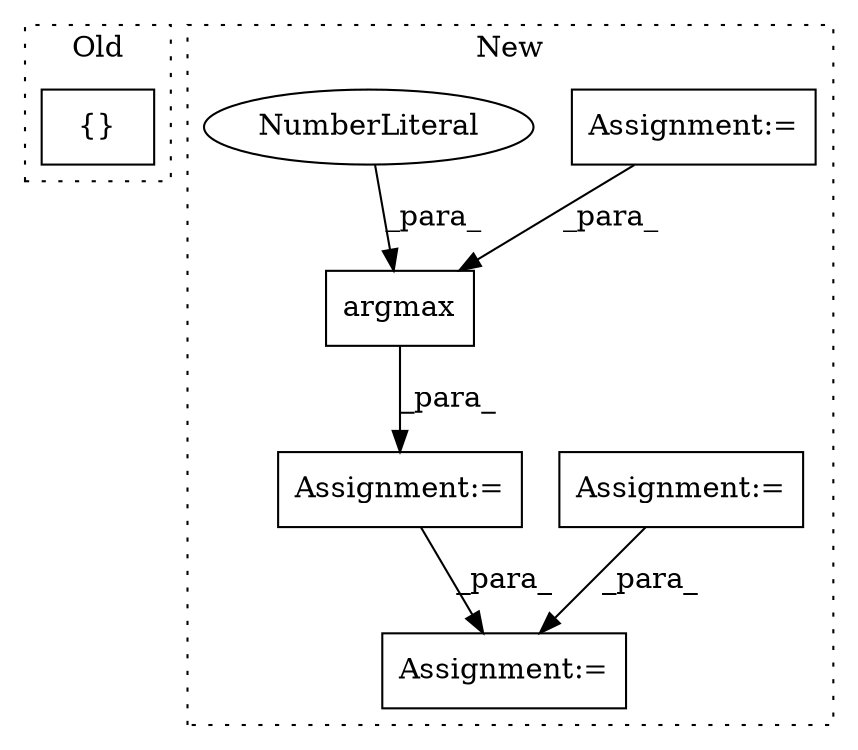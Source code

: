 digraph G {
subgraph cluster0 {
1 [label="{}" a="4" s="59335" l="2" shape="box"];
label = "Old";
style="dotted";
}
subgraph cluster1 {
2 [label="argmax" a="32" s="61011,61029" l="7,1" shape="box"];
3 [label="Assignment:=" a="7" s="61302" l="1" shape="box"];
4 [label="Assignment:=" a="7" s="60581" l="1" shape="box"];
5 [label="Assignment:=" a="7" s="60999" l="1" shape="box"];
6 [label="Assignment:=" a="7" s="61046" l="1" shape="box"];
7 [label="NumberLiteral" a="34" s="61028" l="1" shape="ellipse"];
label = "New";
style="dotted";
}
2 -> 5 [label="_para_"];
4 -> 2 [label="_para_"];
5 -> 3 [label="_para_"];
6 -> 3 [label="_para_"];
7 -> 2 [label="_para_"];
}